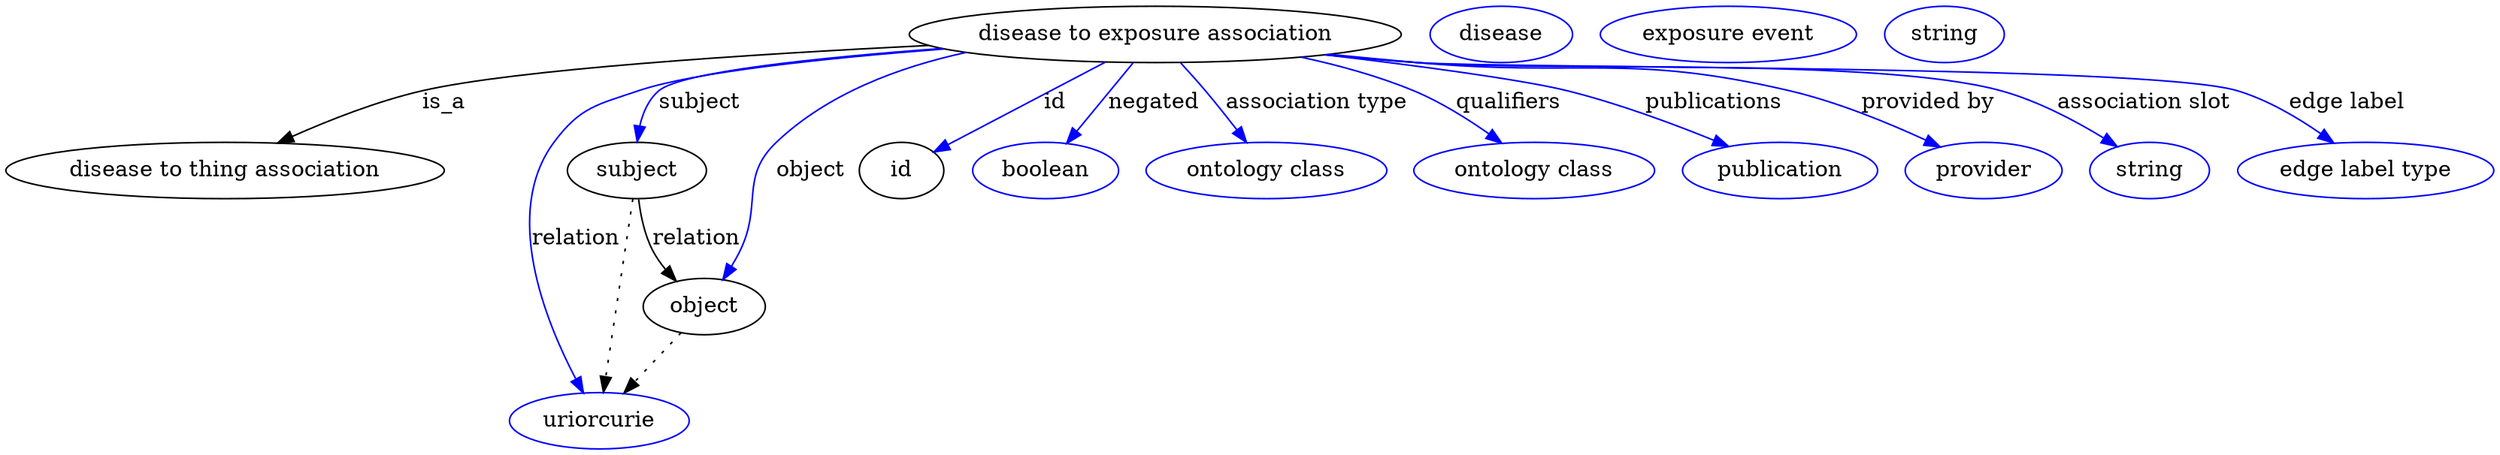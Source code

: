 digraph {
	graph [bb="0,0,1314.6,283"];
	node [label="\N"];
	"disease to exposure association"	 [height=0.5,
		label="disease to exposure association",
		pos="610.24,265",
		width=3.358];
	"disease to thing association"	 [height=0.5,
		pos="107.24,178",
		width=2.9789];
	"disease to exposure association" -> "disease to thing association"	 [label=is_a,
		lp="217.24,221.5",
		pos="e,134.2,195.53 494.71,259.66 394.82,254.13 258.48,244.15 206.24,229 184.26,222.63 161.44,211.24 143.26,200.85"];
	subject	 [height=0.5,
		pos="317.24,178",
		width=0.99297];
	"disease to exposure association" -> subject	 [color=blue,
		label=subject,
		lp="355.74,221.5",
		pos="e,319.27,196.09 504.31,256.32 433,249.59 349.61,239.65 336.24,229 329.07,223.29 324.6,214.58 321.82,205.97",
		style=solid];
	relation	 [color=blue,
		height=0.5,
		label=uriorcurie,
		pos="299.24,18",
		width=1.2638];
	"disease to exposure association" -> relation	 [color=blue,
		label=relation,
		lp="281.24,134.5",
		pos="e,289.46,35.659 502.35,256.8 434.46,250.64 353.73,241.17 321.24,229 296.65,219.79 285.84,218.46 272.24,196 243.56,148.63 267.51,\
81.572 284.98,44.765",
		style=solid];
	object	 [height=0.5,
		pos="359.24,91",
		width=0.9027];
	"disease to exposure association" -> object	 [color=blue,
		label=object,
		lp="415.24,178",
		pos="e,367.4,108.44 542.7,250.02 488.78,236.83 418.94,216.56 398.24,196 375.3,173.22 386.93,157.14 375.24,127 374.05,123.94 372.75,120.76 \
371.41,117.62",
		style=solid];
	id	 [height=0.5,
		pos="468.24,178",
		width=0.75];
	"disease to exposure association" -> id	 [color=blue,
		label=id,
		lp="553.74,221.5",
		pos="e,488.24,190.25 581.5,247.39 556.82,232.27 521.42,210.58 496.79,195.49",
		style=solid];
	negated	 [color=blue,
		height=0.5,
		label=boolean,
		pos="551.24,178",
		width=1.0652];
	"disease to exposure association" -> negated	 [color=blue,
		label=negated,
		lp="606.74,221.5",
		pos="e,563.05,195.41 598.02,246.97 589.6,234.56 578.28,217.88 568.89,204.03",
		style=solid];
	"association type"	 [color=blue,
		height=0.5,
		label="ontology class",
		pos="669.24,178",
		width=1.7151];
	"disease to exposure association" -> "association type"	 [color=blue,
		label="association type",
		lp="688.24,221.5",
		pos="e,657.23,195.71 622.47,246.97 630.83,234.64 642.05,218.1 651.4,204.3",
		style=solid];
	qualifiers	 [color=blue,
		height=0.5,
		label="ontology class",
		pos="810.24,178",
		width=1.7151];
	"disease to exposure association" -> qualifiers	 [color=blue,
		label=qualifiers,
		lp="788.24,221.5",
		pos="e,789.35,195.14 677.76,250.06 697.12,244.62 717.93,237.64 736.24,229 751.98,221.57 768.06,210.93 781.19,201.29",
		style=solid];
	publications	 [color=blue,
		height=0.5,
		label=publication,
		pos="940.24,178",
		width=1.3902];
	"disease to exposure association" -> publications	 [color=blue,
		label=publications,
		lp="893.74,221.5",
		pos="e,910.34,192.73 695.45,252.22 742.3,244.81 795.42,235.65 818.24,229 846.72,220.7 877.52,207.79 901.06,197.03",
		style=solid];
	"provided by"	 [color=blue,
		height=0.5,
		label=provider,
		pos="1048.2,178",
		width=1.1193];
	"disease to exposure association" -> "provided by"	 [color=blue,
		label="provided by",
		lp="1008.2,221.5",
		pos="e,1022.6,192.01 697.23,252.42 711.59,250.5 726.32,248.62 740.24,247 824.93,237.15 848.68,250.3 931.24,229 960.09,221.56 990.92,207.86 \
1013.7,196.53",
		style=solid];
	"association slot"	 [color=blue,
		height=0.5,
		label=string,
		pos="1137.2,178",
		width=0.84854];
	"disease to exposure association" -> "association slot"	 [color=blue,
		label="association slot",
		lp="1122.2,221.5",
		pos="e,1117.9,192.1 695.44,252.23 710.35,250.27 725.73,248.43 740.24,247 807.81,240.34 980.04,247.93 1045.2,229 1068.2,222.32 1091.8,\
209.1 1109.3,197.8",
		style=solid];
	"edge label"	 [color=blue,
		height=0.5,
		label="edge label type",
		pos="1250.2,178",
		width=1.7873];
	"disease to exposure association" -> "edge label"	 [color=blue,
		label="edge label",
		lp="1227.2,221.5",
		pos="e,1229.5,195.16 694.72,252.11 709.85,250.14 725.49,248.33 740.24,247 835.05,238.46 1077.3,257.06 1168.2,229 1187.3,223.13 1206.3,\
211.74 1221.2,201.21",
		style=solid];
	subject -> relation	 [pos="e,301.29,36.223 315.21,159.96 312.1,132.35 306.15,79.375 302.45,46.525",
		style=dotted];
	subject -> object	 [label=relation,
		lp="354.24,134.5",
		pos="e,345.62,107.49 321.37,159.99 324.04,149.97 328,137.45 333.24,127 335.15,123.2 337.44,119.37 339.86,115.69"];
	"disease to exposure association_subject"	 [color=blue,
		height=0.5,
		label=disease,
		pos="785.24,265",
		width=1.011];
	object -> relation	 [pos="e,313.43,35.261 345.63,74.435 338.04,65.207 328.44,53.528 319.95,43.191",
		style=dotted];
	"disease to exposure association_object"	 [color=blue,
		height=0.5,
		label="exposure event",
		pos="903.24,265",
		width=1.7693];
	association_id	 [color=blue,
		height=0.5,
		label=string,
		pos="1015.2,265",
		width=0.84854];
}
